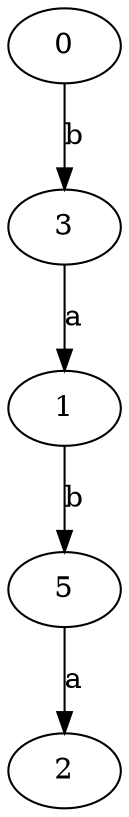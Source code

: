 strict digraph  {
1;
2;
3;
0;
5;
1 -> 5  [label=b];
3 -> 1  [label=a];
0 -> 3  [label=b];
5 -> 2  [label=a];
}
